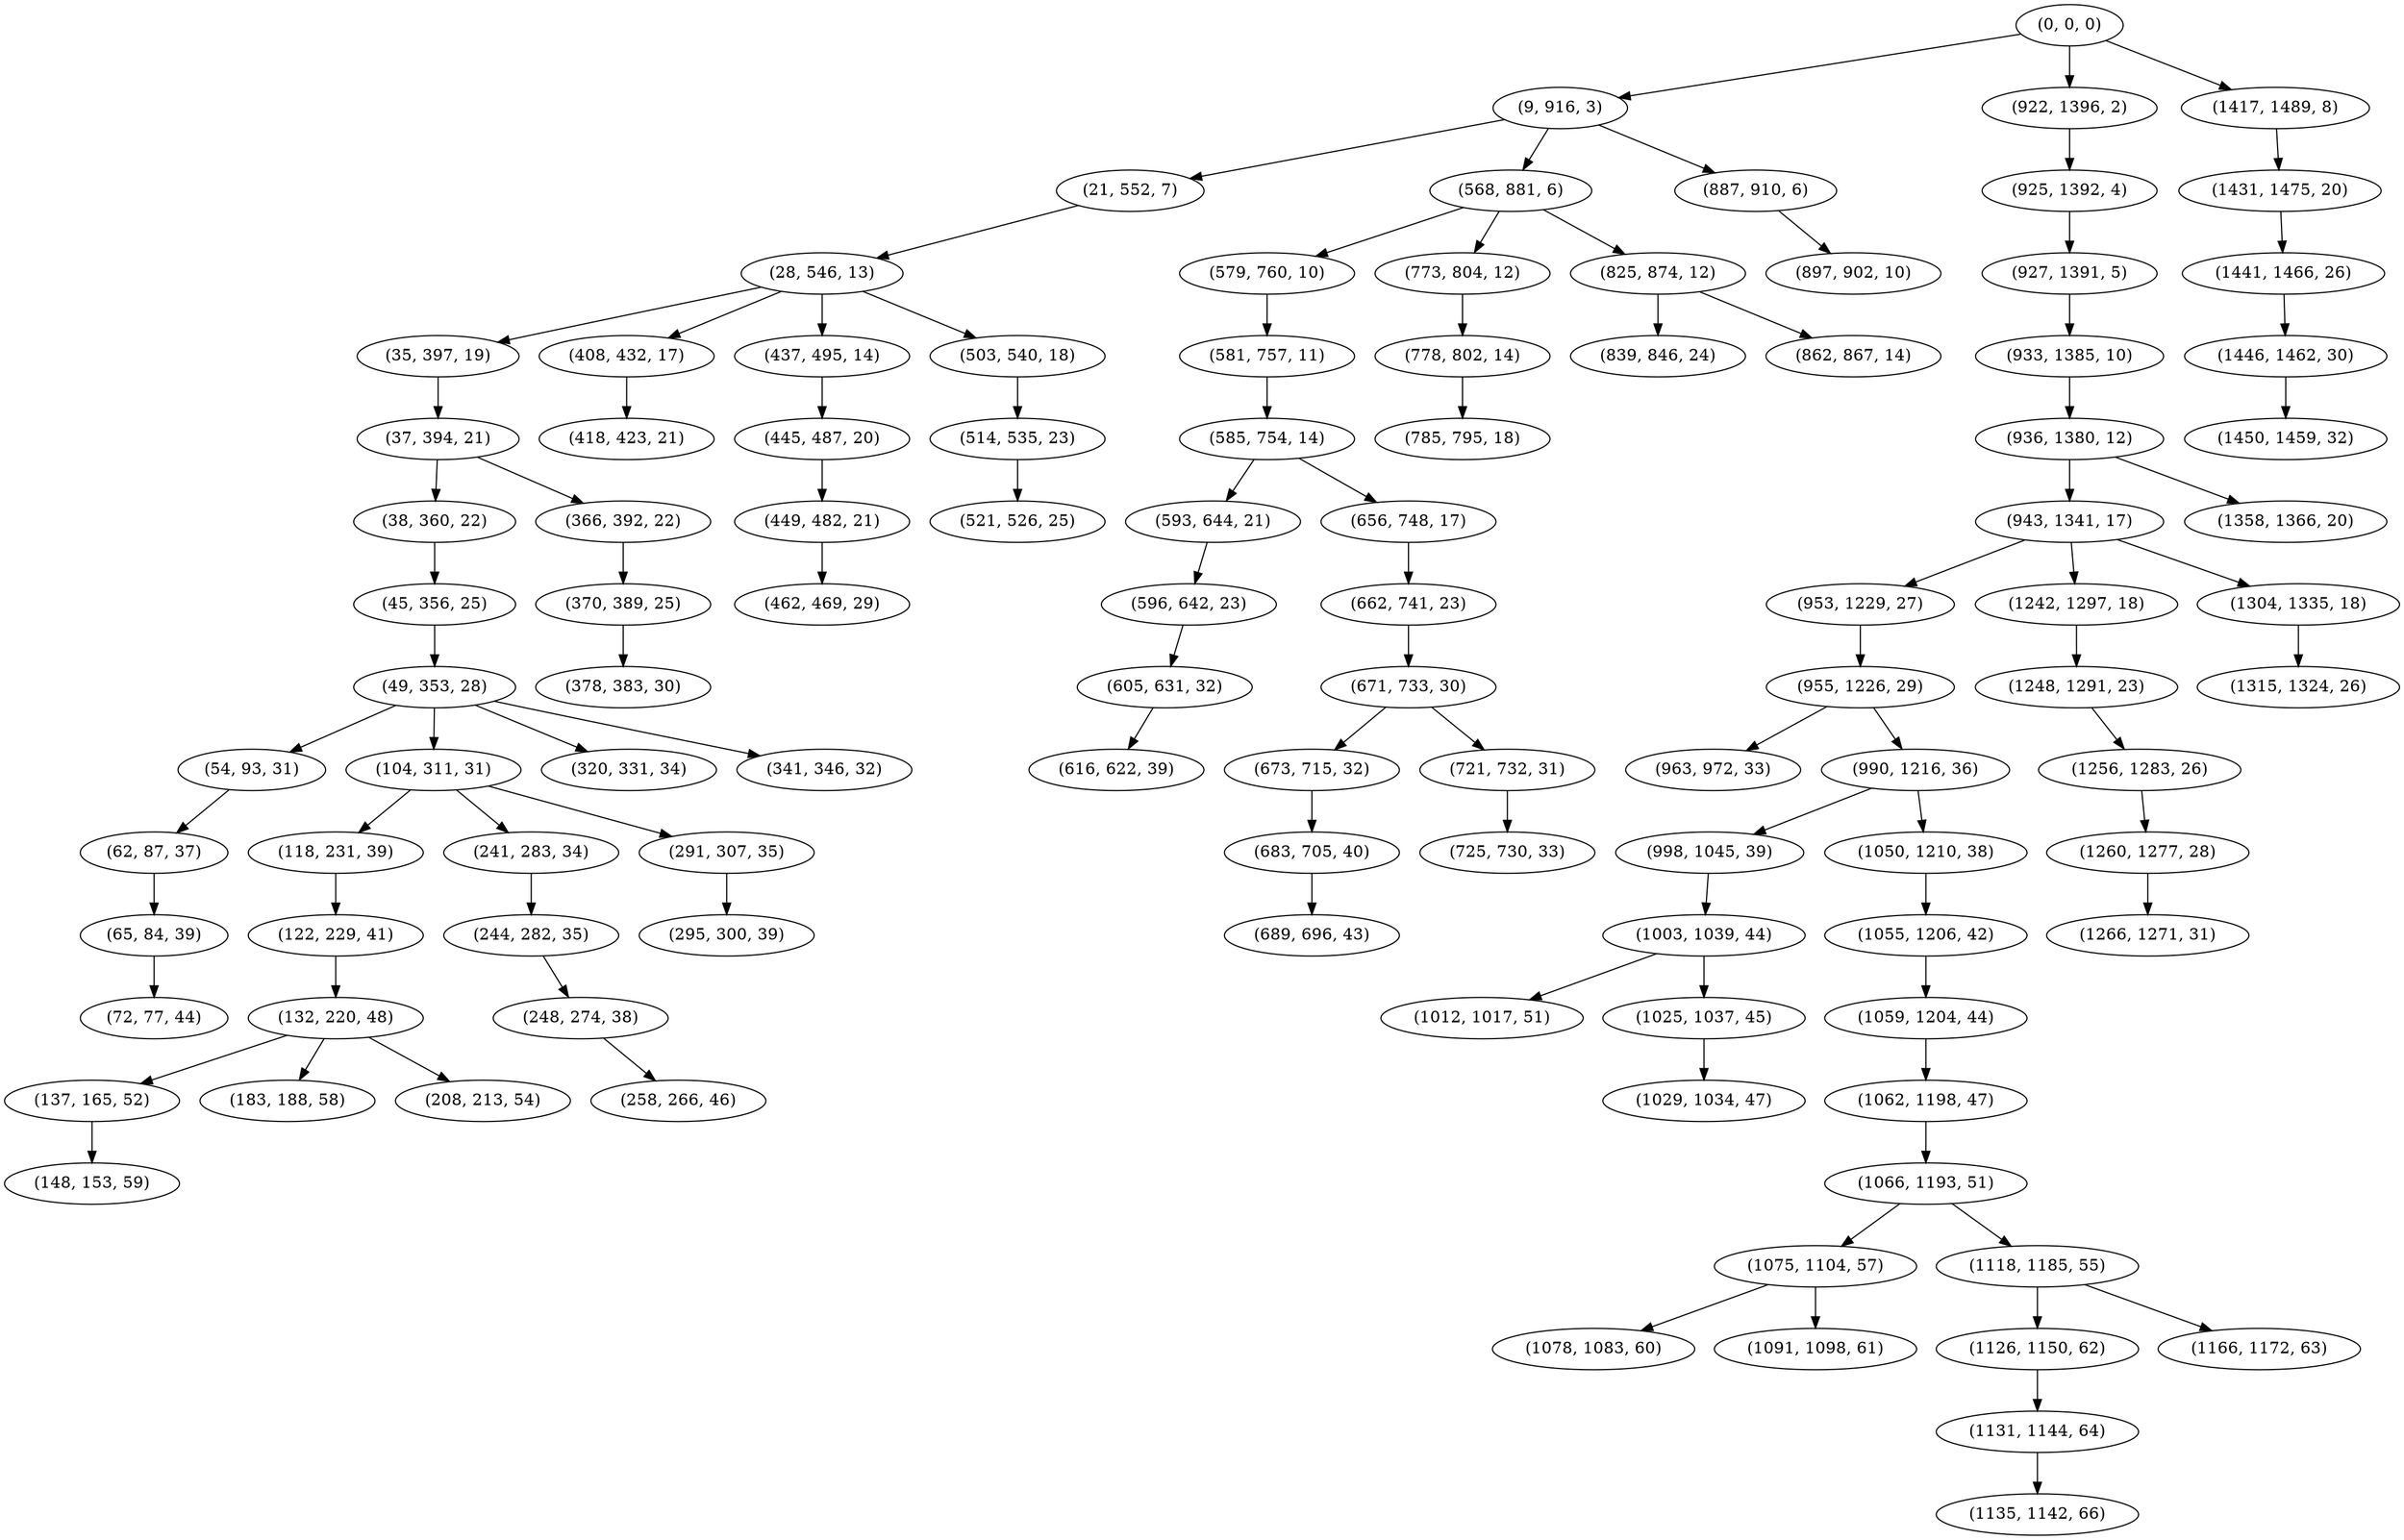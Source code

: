 digraph tree {
    "(0, 0, 0)";
    "(9, 916, 3)";
    "(21, 552, 7)";
    "(28, 546, 13)";
    "(35, 397, 19)";
    "(37, 394, 21)";
    "(38, 360, 22)";
    "(45, 356, 25)";
    "(49, 353, 28)";
    "(54, 93, 31)";
    "(62, 87, 37)";
    "(65, 84, 39)";
    "(72, 77, 44)";
    "(104, 311, 31)";
    "(118, 231, 39)";
    "(122, 229, 41)";
    "(132, 220, 48)";
    "(137, 165, 52)";
    "(148, 153, 59)";
    "(183, 188, 58)";
    "(208, 213, 54)";
    "(241, 283, 34)";
    "(244, 282, 35)";
    "(248, 274, 38)";
    "(258, 266, 46)";
    "(291, 307, 35)";
    "(295, 300, 39)";
    "(320, 331, 34)";
    "(341, 346, 32)";
    "(366, 392, 22)";
    "(370, 389, 25)";
    "(378, 383, 30)";
    "(408, 432, 17)";
    "(418, 423, 21)";
    "(437, 495, 14)";
    "(445, 487, 20)";
    "(449, 482, 21)";
    "(462, 469, 29)";
    "(503, 540, 18)";
    "(514, 535, 23)";
    "(521, 526, 25)";
    "(568, 881, 6)";
    "(579, 760, 10)";
    "(581, 757, 11)";
    "(585, 754, 14)";
    "(593, 644, 21)";
    "(596, 642, 23)";
    "(605, 631, 32)";
    "(616, 622, 39)";
    "(656, 748, 17)";
    "(662, 741, 23)";
    "(671, 733, 30)";
    "(673, 715, 32)";
    "(683, 705, 40)";
    "(689, 696, 43)";
    "(721, 732, 31)";
    "(725, 730, 33)";
    "(773, 804, 12)";
    "(778, 802, 14)";
    "(785, 795, 18)";
    "(825, 874, 12)";
    "(839, 846, 24)";
    "(862, 867, 14)";
    "(887, 910, 6)";
    "(897, 902, 10)";
    "(922, 1396, 2)";
    "(925, 1392, 4)";
    "(927, 1391, 5)";
    "(933, 1385, 10)";
    "(936, 1380, 12)";
    "(943, 1341, 17)";
    "(953, 1229, 27)";
    "(955, 1226, 29)";
    "(963, 972, 33)";
    "(990, 1216, 36)";
    "(998, 1045, 39)";
    "(1003, 1039, 44)";
    "(1012, 1017, 51)";
    "(1025, 1037, 45)";
    "(1029, 1034, 47)";
    "(1050, 1210, 38)";
    "(1055, 1206, 42)";
    "(1059, 1204, 44)";
    "(1062, 1198, 47)";
    "(1066, 1193, 51)";
    "(1075, 1104, 57)";
    "(1078, 1083, 60)";
    "(1091, 1098, 61)";
    "(1118, 1185, 55)";
    "(1126, 1150, 62)";
    "(1131, 1144, 64)";
    "(1135, 1142, 66)";
    "(1166, 1172, 63)";
    "(1242, 1297, 18)";
    "(1248, 1291, 23)";
    "(1256, 1283, 26)";
    "(1260, 1277, 28)";
    "(1266, 1271, 31)";
    "(1304, 1335, 18)";
    "(1315, 1324, 26)";
    "(1358, 1366, 20)";
    "(1417, 1489, 8)";
    "(1431, 1475, 20)";
    "(1441, 1466, 26)";
    "(1446, 1462, 30)";
    "(1450, 1459, 32)";
    "(0, 0, 0)" -> "(9, 916, 3)";
    "(0, 0, 0)" -> "(922, 1396, 2)";
    "(0, 0, 0)" -> "(1417, 1489, 8)";
    "(9, 916, 3)" -> "(21, 552, 7)";
    "(9, 916, 3)" -> "(568, 881, 6)";
    "(9, 916, 3)" -> "(887, 910, 6)";
    "(21, 552, 7)" -> "(28, 546, 13)";
    "(28, 546, 13)" -> "(35, 397, 19)";
    "(28, 546, 13)" -> "(408, 432, 17)";
    "(28, 546, 13)" -> "(437, 495, 14)";
    "(28, 546, 13)" -> "(503, 540, 18)";
    "(35, 397, 19)" -> "(37, 394, 21)";
    "(37, 394, 21)" -> "(38, 360, 22)";
    "(37, 394, 21)" -> "(366, 392, 22)";
    "(38, 360, 22)" -> "(45, 356, 25)";
    "(45, 356, 25)" -> "(49, 353, 28)";
    "(49, 353, 28)" -> "(54, 93, 31)";
    "(49, 353, 28)" -> "(104, 311, 31)";
    "(49, 353, 28)" -> "(320, 331, 34)";
    "(49, 353, 28)" -> "(341, 346, 32)";
    "(54, 93, 31)" -> "(62, 87, 37)";
    "(62, 87, 37)" -> "(65, 84, 39)";
    "(65, 84, 39)" -> "(72, 77, 44)";
    "(104, 311, 31)" -> "(118, 231, 39)";
    "(104, 311, 31)" -> "(241, 283, 34)";
    "(104, 311, 31)" -> "(291, 307, 35)";
    "(118, 231, 39)" -> "(122, 229, 41)";
    "(122, 229, 41)" -> "(132, 220, 48)";
    "(132, 220, 48)" -> "(137, 165, 52)";
    "(132, 220, 48)" -> "(183, 188, 58)";
    "(132, 220, 48)" -> "(208, 213, 54)";
    "(137, 165, 52)" -> "(148, 153, 59)";
    "(241, 283, 34)" -> "(244, 282, 35)";
    "(244, 282, 35)" -> "(248, 274, 38)";
    "(248, 274, 38)" -> "(258, 266, 46)";
    "(291, 307, 35)" -> "(295, 300, 39)";
    "(366, 392, 22)" -> "(370, 389, 25)";
    "(370, 389, 25)" -> "(378, 383, 30)";
    "(408, 432, 17)" -> "(418, 423, 21)";
    "(437, 495, 14)" -> "(445, 487, 20)";
    "(445, 487, 20)" -> "(449, 482, 21)";
    "(449, 482, 21)" -> "(462, 469, 29)";
    "(503, 540, 18)" -> "(514, 535, 23)";
    "(514, 535, 23)" -> "(521, 526, 25)";
    "(568, 881, 6)" -> "(579, 760, 10)";
    "(568, 881, 6)" -> "(773, 804, 12)";
    "(568, 881, 6)" -> "(825, 874, 12)";
    "(579, 760, 10)" -> "(581, 757, 11)";
    "(581, 757, 11)" -> "(585, 754, 14)";
    "(585, 754, 14)" -> "(593, 644, 21)";
    "(585, 754, 14)" -> "(656, 748, 17)";
    "(593, 644, 21)" -> "(596, 642, 23)";
    "(596, 642, 23)" -> "(605, 631, 32)";
    "(605, 631, 32)" -> "(616, 622, 39)";
    "(656, 748, 17)" -> "(662, 741, 23)";
    "(662, 741, 23)" -> "(671, 733, 30)";
    "(671, 733, 30)" -> "(673, 715, 32)";
    "(671, 733, 30)" -> "(721, 732, 31)";
    "(673, 715, 32)" -> "(683, 705, 40)";
    "(683, 705, 40)" -> "(689, 696, 43)";
    "(721, 732, 31)" -> "(725, 730, 33)";
    "(773, 804, 12)" -> "(778, 802, 14)";
    "(778, 802, 14)" -> "(785, 795, 18)";
    "(825, 874, 12)" -> "(839, 846, 24)";
    "(825, 874, 12)" -> "(862, 867, 14)";
    "(887, 910, 6)" -> "(897, 902, 10)";
    "(922, 1396, 2)" -> "(925, 1392, 4)";
    "(925, 1392, 4)" -> "(927, 1391, 5)";
    "(927, 1391, 5)" -> "(933, 1385, 10)";
    "(933, 1385, 10)" -> "(936, 1380, 12)";
    "(936, 1380, 12)" -> "(943, 1341, 17)";
    "(936, 1380, 12)" -> "(1358, 1366, 20)";
    "(943, 1341, 17)" -> "(953, 1229, 27)";
    "(943, 1341, 17)" -> "(1242, 1297, 18)";
    "(943, 1341, 17)" -> "(1304, 1335, 18)";
    "(953, 1229, 27)" -> "(955, 1226, 29)";
    "(955, 1226, 29)" -> "(963, 972, 33)";
    "(955, 1226, 29)" -> "(990, 1216, 36)";
    "(990, 1216, 36)" -> "(998, 1045, 39)";
    "(990, 1216, 36)" -> "(1050, 1210, 38)";
    "(998, 1045, 39)" -> "(1003, 1039, 44)";
    "(1003, 1039, 44)" -> "(1012, 1017, 51)";
    "(1003, 1039, 44)" -> "(1025, 1037, 45)";
    "(1025, 1037, 45)" -> "(1029, 1034, 47)";
    "(1050, 1210, 38)" -> "(1055, 1206, 42)";
    "(1055, 1206, 42)" -> "(1059, 1204, 44)";
    "(1059, 1204, 44)" -> "(1062, 1198, 47)";
    "(1062, 1198, 47)" -> "(1066, 1193, 51)";
    "(1066, 1193, 51)" -> "(1075, 1104, 57)";
    "(1066, 1193, 51)" -> "(1118, 1185, 55)";
    "(1075, 1104, 57)" -> "(1078, 1083, 60)";
    "(1075, 1104, 57)" -> "(1091, 1098, 61)";
    "(1118, 1185, 55)" -> "(1126, 1150, 62)";
    "(1118, 1185, 55)" -> "(1166, 1172, 63)";
    "(1126, 1150, 62)" -> "(1131, 1144, 64)";
    "(1131, 1144, 64)" -> "(1135, 1142, 66)";
    "(1242, 1297, 18)" -> "(1248, 1291, 23)";
    "(1248, 1291, 23)" -> "(1256, 1283, 26)";
    "(1256, 1283, 26)" -> "(1260, 1277, 28)";
    "(1260, 1277, 28)" -> "(1266, 1271, 31)";
    "(1304, 1335, 18)" -> "(1315, 1324, 26)";
    "(1417, 1489, 8)" -> "(1431, 1475, 20)";
    "(1431, 1475, 20)" -> "(1441, 1466, 26)";
    "(1441, 1466, 26)" -> "(1446, 1462, 30)";
    "(1446, 1462, 30)" -> "(1450, 1459, 32)";
}
